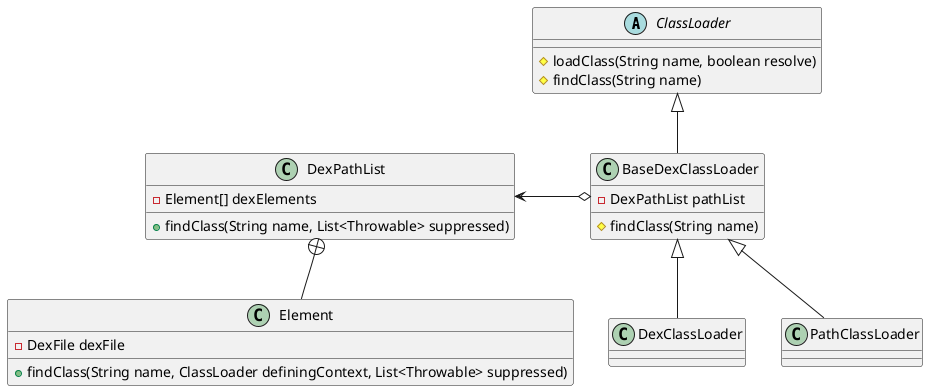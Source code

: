 @startuml

abstract class ClassLoader {
    # loadClass(String name, boolean resolve)
    # findClass(String name)
}

class BaseDexClassLoader {
    - DexPathList pathList

    # findClass(String name)
}

class DexClassLoader {}
class PathClassLoader {}

class DexPathList {
    - Element[] dexElements

    + findClass(String name, List<Throwable> suppressed)
}

class Element {
    - DexFile dexFile

    + findClass(String name, ClassLoader definingContext, List<Throwable> suppressed)
}


ClassLoader <|-down- BaseDexClassLoader

BaseDexClassLoader <|-down- DexClassLoader
BaseDexClassLoader <|-down- PathClassLoader

BaseDexClassLoader o-left-> DexPathList

DexPathList +-- Element

@enduml